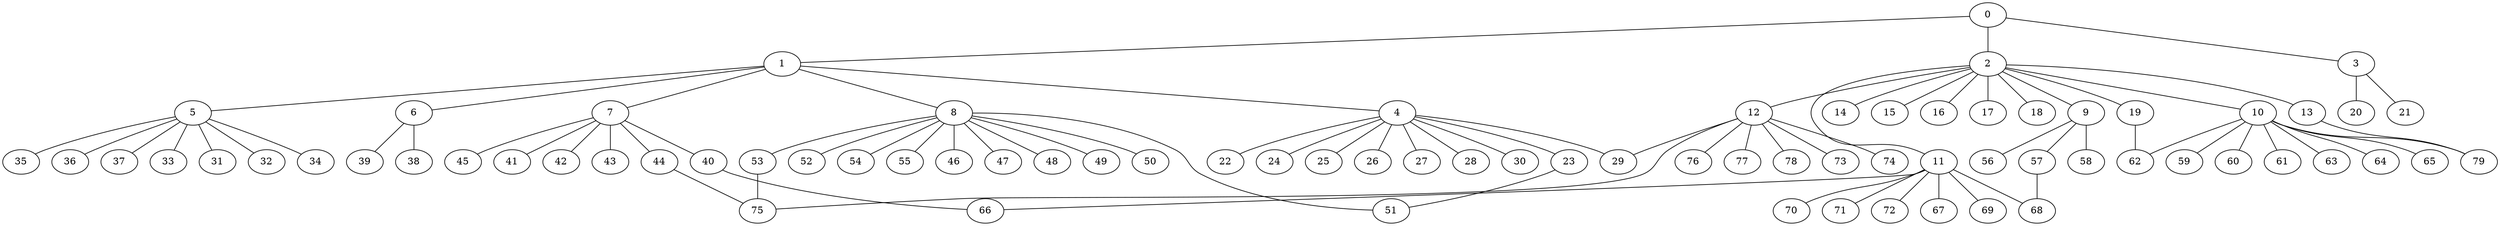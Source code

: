 
graph graphname {
    0 -- 1
0 -- 2
0 -- 3
1 -- 4
1 -- 5
1 -- 6
1 -- 7
1 -- 8
2 -- 9
2 -- 10
2 -- 11
2 -- 12
2 -- 13
2 -- 14
2 -- 15
2 -- 16
2 -- 17
2 -- 18
2 -- 19
3 -- 20
3 -- 21
4 -- 22
4 -- 23
4 -- 24
4 -- 25
4 -- 26
4 -- 27
4 -- 28
4 -- 29
4 -- 30
5 -- 32
5 -- 34
5 -- 35
5 -- 36
5 -- 37
5 -- 33
5 -- 31
6 -- 38
6 -- 39
7 -- 40
7 -- 41
7 -- 42
7 -- 43
7 -- 44
7 -- 45
8 -- 46
8 -- 47
8 -- 48
8 -- 49
8 -- 50
8 -- 51
8 -- 52
8 -- 53
8 -- 54
8 -- 55
9 -- 56
9 -- 57
9 -- 58
10 -- 64
10 -- 65
10 -- 59
10 -- 60
10 -- 61
10 -- 62
10 -- 63
10 -- 79
11 -- 67
11 -- 68
11 -- 69
11 -- 70
11 -- 71
11 -- 72
11 -- 66
12 -- 73
12 -- 74
12 -- 75
12 -- 76
12 -- 77
12 -- 78
12 -- 29
13 -- 79
19 -- 62
23 -- 51
40 -- 66
44 -- 75
53 -- 75
57 -- 68

}
